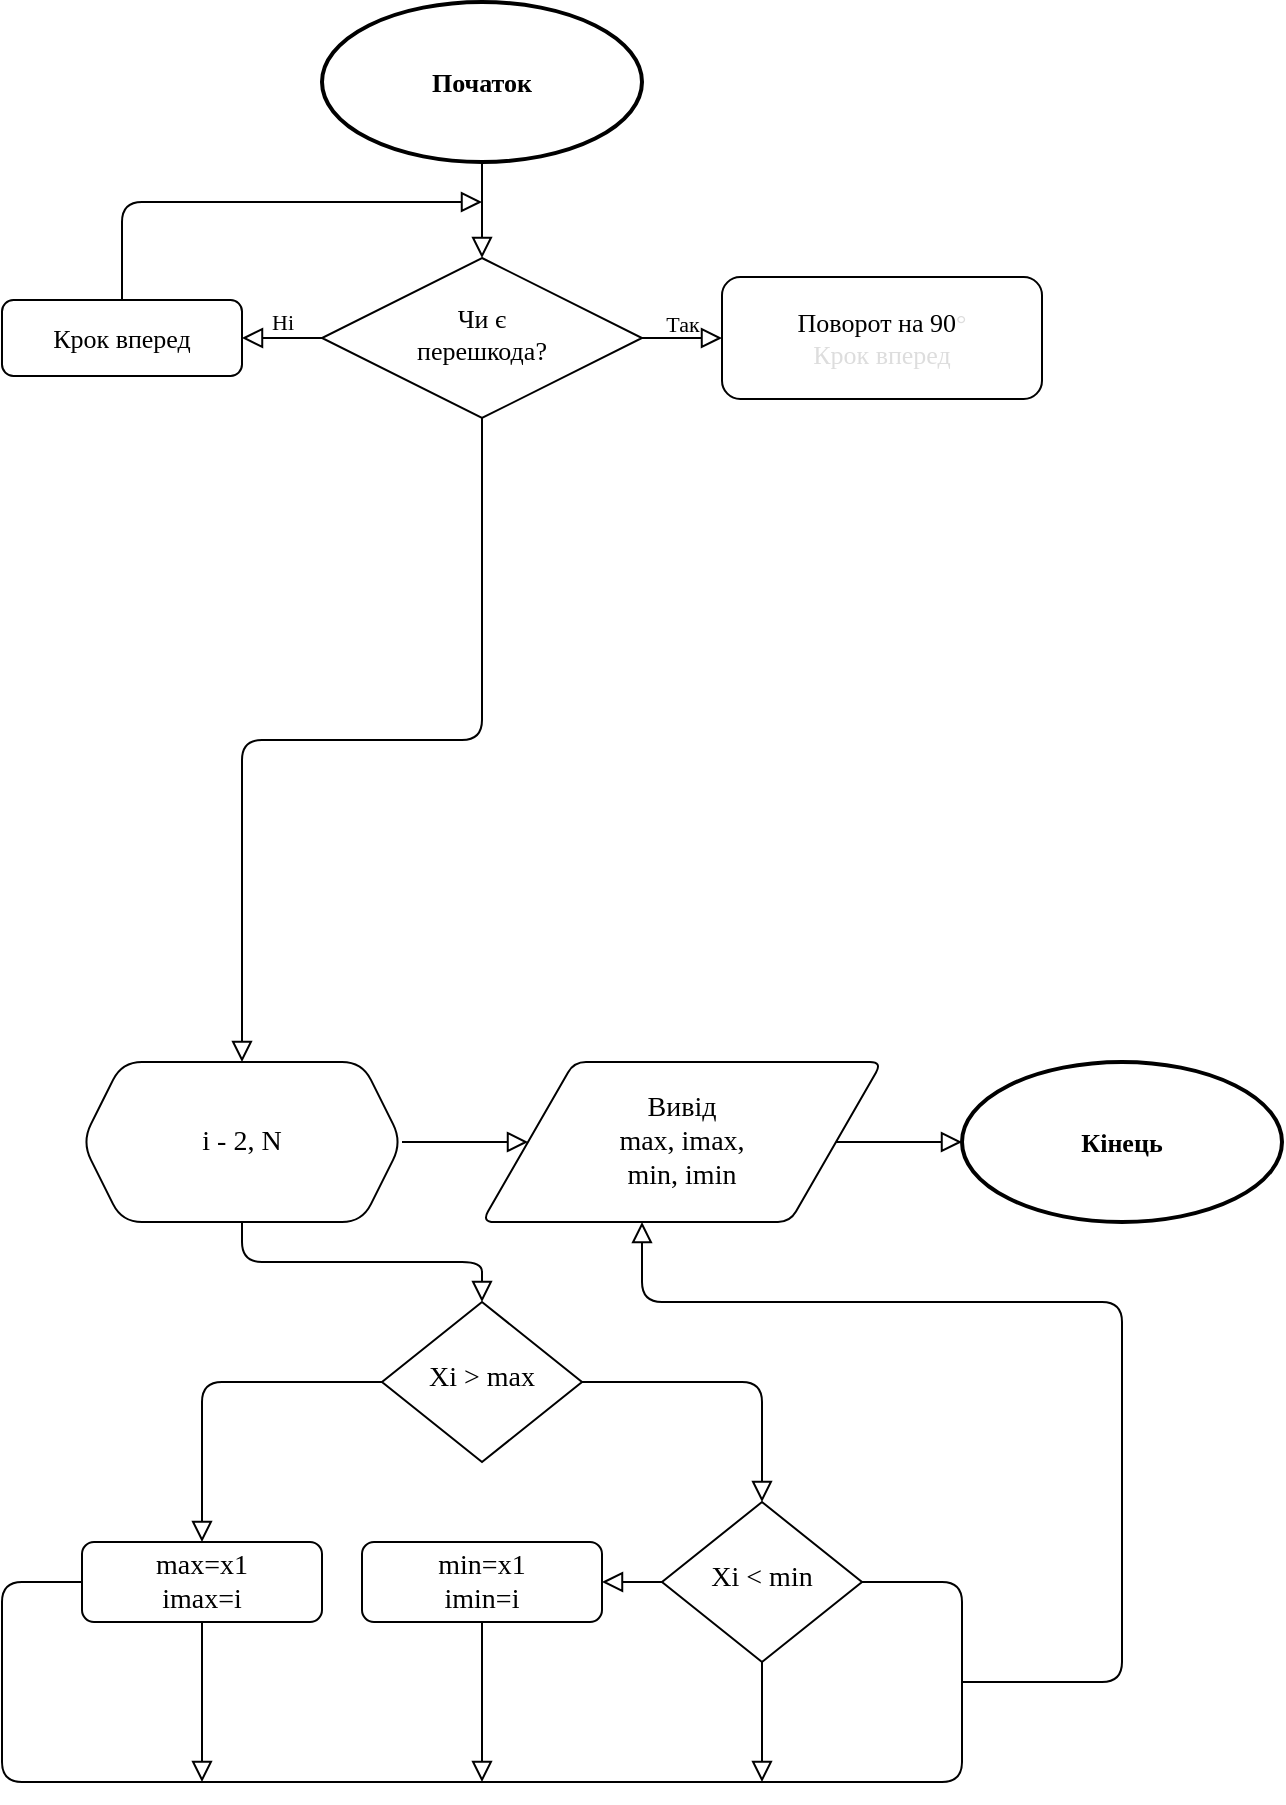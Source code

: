 <mxfile version="14.4.4" type="github">
  <diagram id="C5RBs43oDa-KdzZeNtuy" name="Page-1">
    <mxGraphModel dx="849" dy="442" grid="1" gridSize="10" guides="1" tooltips="1" connect="1" arrows="1" fold="1" page="1" pageScale="1" pageWidth="800" pageHeight="1000" math="0" shadow="0">
      <root>
        <mxCell id="WIyWlLk6GJQsqaUBKTNV-0" />
        <mxCell id="WIyWlLk6GJQsqaUBKTNV-1" parent="WIyWlLk6GJQsqaUBKTNV-0" />
        <mxCell id="WIyWlLk6GJQsqaUBKTNV-2" value="" style="rounded=1;html=1;jettySize=auto;orthogonalLoop=1;fontSize=11;endArrow=block;endFill=0;endSize=8;strokeWidth=1;shadow=0;labelBackgroundColor=none;edgeStyle=orthogonalEdgeStyle;entryX=0.5;entryY=0;entryDx=0;entryDy=0;exitX=0.5;exitY=1;exitDx=0;exitDy=0;" parent="WIyWlLk6GJQsqaUBKTNV-1" source="kT5KfvmVQ0m3QfQf7nbg-0" target="QRq6WLCsMnN_rYqQwL6p-9" edge="1">
          <mxGeometry relative="1" as="geometry" />
        </mxCell>
        <mxCell id="WIyWlLk6GJQsqaUBKTNV-3" value="&lt;font face=&quot;montserrat&quot; style=&quot;font-size: 13px&quot;&gt;Крок вперед&lt;/font&gt;" style="rounded=1;whiteSpace=wrap;html=1;fontSize=12;glass=0;strokeWidth=1;shadow=0;" parent="WIyWlLk6GJQsqaUBKTNV-1" vertex="1">
          <mxGeometry x="80" y="219" width="120" height="38" as="geometry" />
        </mxCell>
        <mxCell id="WIyWlLk6GJQsqaUBKTNV-4" value="" style="rounded=1;html=1;jettySize=auto;orthogonalLoop=1;fontSize=11;endArrow=block;endFill=0;endSize=8;strokeWidth=1;shadow=0;labelBackgroundColor=none;edgeStyle=orthogonalEdgeStyle;exitX=0.5;exitY=1;exitDx=0;exitDy=0;" parent="WIyWlLk6GJQsqaUBKTNV-1" source="QRq6WLCsMnN_rYqQwL6p-9" target="WIyWlLk6GJQsqaUBKTNV-10" edge="1">
          <mxGeometry y="20" relative="1" as="geometry">
            <mxPoint as="offset" />
          </mxGeometry>
        </mxCell>
        <mxCell id="WIyWlLk6GJQsqaUBKTNV-5" value="" style="edgeStyle=orthogonalEdgeStyle;rounded=0;html=1;jettySize=auto;orthogonalLoop=1;fontSize=11;endArrow=block;endFill=0;endSize=8;strokeWidth=1;shadow=0;labelBackgroundColor=none;exitX=1;exitY=0.5;exitDx=0;exitDy=0;entryX=0;entryY=0.5;entryDx=0;entryDy=0;" parent="WIyWlLk6GJQsqaUBKTNV-1" source="QRq6WLCsMnN_rYqQwL6p-9" target="QRq6WLCsMnN_rYqQwL6p-6" edge="1">
          <mxGeometry y="10" relative="1" as="geometry">
            <mxPoint as="offset" />
          </mxGeometry>
        </mxCell>
        <mxCell id="WIyWlLk6GJQsqaUBKTNV-8" value="" style="rounded=1;html=1;jettySize=auto;orthogonalLoop=1;fontSize=11;endArrow=block;endFill=0;endSize=8;strokeWidth=1;shadow=0;labelBackgroundColor=none;edgeStyle=orthogonalEdgeStyle;" parent="WIyWlLk6GJQsqaUBKTNV-1" source="WIyWlLk6GJQsqaUBKTNV-10" target="WIyWlLk6GJQsqaUBKTNV-11" edge="1">
          <mxGeometry x="-0.294" y="20" relative="1" as="geometry">
            <mxPoint as="offset" />
          </mxGeometry>
        </mxCell>
        <mxCell id="WIyWlLk6GJQsqaUBKTNV-9" value="" style="edgeStyle=orthogonalEdgeStyle;rounded=1;html=1;jettySize=auto;orthogonalLoop=1;fontSize=11;endArrow=block;endFill=0;endSize=8;strokeWidth=1;shadow=0;labelBackgroundColor=none;entryX=0.5;entryY=0;entryDx=0;entryDy=0;" parent="WIyWlLk6GJQsqaUBKTNV-1" source="WIyWlLk6GJQsqaUBKTNV-10" target="QRq6WLCsMnN_rYqQwL6p-17" edge="1">
          <mxGeometry y="10" relative="1" as="geometry">
            <mxPoint as="offset" />
          </mxGeometry>
        </mxCell>
        <mxCell id="WIyWlLk6GJQsqaUBKTNV-10" value="&lt;font face=&quot;montserrat&quot; data-font-src=&quot;https://fonts.googleapis.com/css?family=montserrat&quot; style=&quot;font-size: 14px&quot;&gt;Xi &amp;gt; max&lt;/font&gt;" style="rhombus;whiteSpace=wrap;html=1;shadow=0;fontFamily=Helvetica;fontSize=12;align=center;strokeWidth=1;spacing=6;spacingTop=-4;" parent="WIyWlLk6GJQsqaUBKTNV-1" vertex="1">
          <mxGeometry x="270" y="720" width="100" height="80" as="geometry" />
        </mxCell>
        <mxCell id="WIyWlLk6GJQsqaUBKTNV-11" value="&lt;font face=&quot;montserrat&quot; data-font-src=&quot;https://fonts.googleapis.com/css?family=montserrat&quot; style=&quot;font-size: 14px&quot;&gt;max=x1&lt;br&gt;imax=i&lt;br&gt;&lt;/font&gt;" style="rounded=1;whiteSpace=wrap;html=1;fontSize=12;glass=0;strokeWidth=1;shadow=0;" parent="WIyWlLk6GJQsqaUBKTNV-1" vertex="1">
          <mxGeometry x="120" y="840" width="120" height="40" as="geometry" />
        </mxCell>
        <mxCell id="QRq6WLCsMnN_rYqQwL6p-1" value="&lt;h4&gt;&lt;font face=&quot;montserrat&quot; data-font-src=&quot;https://fonts.googleapis.com/css?family=montserrat&quot; style=&quot;font-size: 13px&quot;&gt;Початок&lt;/font&gt;&lt;/h4&gt;" style="strokeWidth=2;html=1;shape=mxgraph.flowchart.start_1;whiteSpace=wrap;" parent="WIyWlLk6GJQsqaUBKTNV-1" vertex="1">
          <mxGeometry x="240" y="70" width="160" height="80" as="geometry" />
        </mxCell>
        <mxCell id="QRq6WLCsMnN_rYqQwL6p-3" value="" style="rounded=0;html=1;jettySize=auto;orthogonalLoop=1;fontSize=11;endArrow=block;endFill=0;endSize=8;strokeWidth=1;shadow=0;labelBackgroundColor=none;edgeStyle=orthogonalEdgeStyle;exitX=0.5;exitY=1;exitDx=0;exitDy=0;exitPerimeter=0;entryX=0.5;entryY=0;entryDx=0;entryDy=0;" parent="WIyWlLk6GJQsqaUBKTNV-1" source="QRq6WLCsMnN_rYqQwL6p-1" target="kT5KfvmVQ0m3QfQf7nbg-0" edge="1">
          <mxGeometry relative="1" as="geometry">
            <mxPoint x="390" y="190" as="sourcePoint" />
            <mxPoint x="320" y="200" as="targetPoint" />
          </mxGeometry>
        </mxCell>
        <mxCell id="QRq6WLCsMnN_rYqQwL6p-6" value="&lt;font style=&quot;font-size: 14px&quot; face=&quot;montserrat&quot; data-font-src=&quot;https://fonts.googleapis.com/css?family=montserrat&quot;&gt;Вивід&lt;br&gt;max, imax,&lt;br&gt;min, imin&lt;/font&gt;" style="shape=parallelogram;html=1;strokeWidth=1;perimeter=parallelogramPerimeter;whiteSpace=wrap;rounded=1;arcSize=12;size=0.23;" parent="WIyWlLk6GJQsqaUBKTNV-1" vertex="1">
          <mxGeometry x="320" y="600" width="200" height="80" as="geometry" />
        </mxCell>
        <mxCell id="QRq6WLCsMnN_rYqQwL6p-9" value="&lt;font face=&quot;montserrat&quot; data-font-src=&quot;https://fonts.googleapis.com/css?family=montserrat&quot; style=&quot;font-size: 14px&quot;&gt;i - 2, N&lt;/font&gt;" style="shape=hexagon;perimeter=hexagonPerimeter2;whiteSpace=wrap;html=1;fixedSize=1;strokeWidth=1;rounded=1;shadow=0;sketch=0;" parent="WIyWlLk6GJQsqaUBKTNV-1" vertex="1">
          <mxGeometry x="120" y="600" width="160" height="80" as="geometry" />
        </mxCell>
        <mxCell id="QRq6WLCsMnN_rYqQwL6p-10" value="&lt;font face=&quot;montserrat&quot; data-font-src=&quot;https://fonts.googleapis.com/css?family=montserrat&quot; style=&quot;font-size: 14px&quot;&gt;min=x1&lt;br&gt;imin=i&lt;br&gt;&lt;/font&gt;" style="rounded=1;whiteSpace=wrap;html=1;fontSize=12;glass=0;strokeWidth=1;shadow=0;" parent="WIyWlLk6GJQsqaUBKTNV-1" vertex="1">
          <mxGeometry x="260" y="840" width="120" height="40" as="geometry" />
        </mxCell>
        <mxCell id="QRq6WLCsMnN_rYqQwL6p-12" value="" style="edgeStyle=orthogonalEdgeStyle;rounded=0;html=1;jettySize=auto;orthogonalLoop=1;fontSize=11;endArrow=block;endFill=0;endSize=8;strokeWidth=1;shadow=0;labelBackgroundColor=none;exitX=0;exitY=0.5;exitDx=0;exitDy=0;entryX=1;entryY=0.5;entryDx=0;entryDy=0;" parent="WIyWlLk6GJQsqaUBKTNV-1" source="QRq6WLCsMnN_rYqQwL6p-17" target="QRq6WLCsMnN_rYqQwL6p-10" edge="1">
          <mxGeometry y="10" relative="1" as="geometry">
            <mxPoint as="offset" />
            <mxPoint x="420.06" y="650" as="sourcePoint" />
            <mxPoint x="500.76" y="650" as="targetPoint" />
          </mxGeometry>
        </mxCell>
        <mxCell id="QRq6WLCsMnN_rYqQwL6p-13" value="" style="edgeStyle=orthogonalEdgeStyle;html=1;jettySize=auto;orthogonalLoop=1;fontSize=11;endArrow=none;endFill=0;endSize=8;strokeWidth=1;shadow=0;labelBackgroundColor=none;exitX=0;exitY=0.5;exitDx=0;exitDy=0;entryX=1;entryY=0.5;entryDx=0;entryDy=0;rounded=1;startArrow=none;startFill=0;" parent="WIyWlLk6GJQsqaUBKTNV-1" source="WIyWlLk6GJQsqaUBKTNV-11" target="QRq6WLCsMnN_rYqQwL6p-17" edge="1">
          <mxGeometry y="10" relative="1" as="geometry">
            <mxPoint as="offset" />
            <mxPoint x="440.06" y="870.0" as="sourcePoint" />
            <mxPoint x="540.06" y="950" as="targetPoint" />
            <Array as="points">
              <mxPoint x="80" y="860" />
              <mxPoint x="80" y="960" />
              <mxPoint x="560" y="960" />
              <mxPoint x="560" y="860" />
            </Array>
          </mxGeometry>
        </mxCell>
        <mxCell id="QRq6WLCsMnN_rYqQwL6p-14" value="" style="edgeStyle=orthogonalEdgeStyle;rounded=1;html=1;jettySize=auto;orthogonalLoop=1;fontSize=11;endArrow=block;endFill=0;endSize=8;strokeWidth=1;shadow=0;labelBackgroundColor=none;exitX=0.5;exitY=1;exitDx=0;exitDy=0;" parent="WIyWlLk6GJQsqaUBKTNV-1" source="QRq6WLCsMnN_rYqQwL6p-10" edge="1">
          <mxGeometry y="10" relative="1" as="geometry">
            <mxPoint as="offset" />
            <mxPoint x="330.06" y="920" as="sourcePoint" />
            <mxPoint x="320" y="960" as="targetPoint" />
            <Array as="points">
              <mxPoint x="320" y="960" />
            </Array>
          </mxGeometry>
        </mxCell>
        <mxCell id="QRq6WLCsMnN_rYqQwL6p-15" value="" style="edgeStyle=orthogonalEdgeStyle;rounded=1;html=1;jettySize=auto;orthogonalLoop=1;fontSize=11;endArrow=block;endFill=0;endSize=8;strokeWidth=1;shadow=0;labelBackgroundColor=none;exitX=0.5;exitY=1;exitDx=0;exitDy=0;" parent="WIyWlLk6GJQsqaUBKTNV-1" source="WIyWlLk6GJQsqaUBKTNV-11" edge="1">
          <mxGeometry y="10" relative="1" as="geometry">
            <mxPoint as="offset" />
            <mxPoint x="169.56" y="920" as="sourcePoint" />
            <mxPoint x="180" y="960" as="targetPoint" />
            <Array as="points">
              <mxPoint x="180" y="960" />
            </Array>
          </mxGeometry>
        </mxCell>
        <mxCell id="QRq6WLCsMnN_rYqQwL6p-16" value="" style="edgeStyle=orthogonalEdgeStyle;rounded=0;html=1;jettySize=auto;orthogonalLoop=1;fontSize=11;endArrow=block;endFill=0;endSize=8;strokeWidth=1;shadow=0;labelBackgroundColor=none;exitX=0.5;exitY=1;exitDx=0;exitDy=0;" parent="WIyWlLk6GJQsqaUBKTNV-1" source="QRq6WLCsMnN_rYqQwL6p-17" edge="1">
          <mxGeometry y="10" relative="1" as="geometry">
            <mxPoint as="offset" />
            <mxPoint x="460.06" y="890" as="sourcePoint" />
            <mxPoint x="460" y="960" as="targetPoint" />
            <Array as="points">
              <mxPoint x="460" y="960" />
            </Array>
          </mxGeometry>
        </mxCell>
        <mxCell id="QRq6WLCsMnN_rYqQwL6p-17" value="&lt;span style=&quot;font-family: &amp;#34;montserrat&amp;#34; ; font-size: 14px&quot;&gt;Xi &amp;lt; min&lt;/span&gt;" style="rhombus;whiteSpace=wrap;html=1;shadow=0;fontFamily=Helvetica;fontSize=12;align=center;strokeWidth=1;spacing=6;spacingTop=-4;" parent="WIyWlLk6GJQsqaUBKTNV-1" vertex="1">
          <mxGeometry x="410" y="820" width="100" height="80" as="geometry" />
        </mxCell>
        <mxCell id="QRq6WLCsMnN_rYqQwL6p-20" value="&lt;h4&gt;&lt;font face=&quot;montserrat&quot;&gt;&lt;span style=&quot;font-size: 13px&quot;&gt;Кінець&lt;/span&gt;&lt;/font&gt;&lt;/h4&gt;" style="strokeWidth=2;html=1;shape=mxgraph.flowchart.start_1;whiteSpace=wrap;" parent="WIyWlLk6GJQsqaUBKTNV-1" vertex="1">
          <mxGeometry x="560" y="600" width="160" height="80" as="geometry" />
        </mxCell>
        <mxCell id="QRq6WLCsMnN_rYqQwL6p-21" value="" style="edgeStyle=orthogonalEdgeStyle;rounded=0;html=1;jettySize=auto;orthogonalLoop=1;fontSize=11;endArrow=block;endFill=0;endSize=8;strokeWidth=1;shadow=0;labelBackgroundColor=none;exitX=1;exitY=0.5;exitDx=0;exitDy=0;" parent="WIyWlLk6GJQsqaUBKTNV-1" source="QRq6WLCsMnN_rYqQwL6p-6" target="QRq6WLCsMnN_rYqQwL6p-20" edge="1">
          <mxGeometry y="10" relative="1" as="geometry">
            <mxPoint as="offset" />
            <mxPoint x="310.0" y="650" as="sourcePoint" />
            <mxPoint x="370.7" y="650" as="targetPoint" />
          </mxGeometry>
        </mxCell>
        <mxCell id="QRq6WLCsMnN_rYqQwL6p-22" value="" style="edgeStyle=orthogonalEdgeStyle;rounded=1;html=1;jettySize=auto;orthogonalLoop=1;fontSize=11;endArrow=block;endFill=0;endSize=8;strokeWidth=1;shadow=0;labelBackgroundColor=none;" parent="WIyWlLk6GJQsqaUBKTNV-1" edge="1">
          <mxGeometry y="10" relative="1" as="geometry">
            <mxPoint as="offset" />
            <mxPoint x="560" y="910" as="sourcePoint" />
            <mxPoint x="400" y="680" as="targetPoint" />
            <Array as="points">
              <mxPoint x="560" y="910" />
              <mxPoint x="640" y="910" />
              <mxPoint x="640" y="720" />
              <mxPoint x="400" y="720" />
            </Array>
          </mxGeometry>
        </mxCell>
        <mxCell id="kT5KfvmVQ0m3QfQf7nbg-0" value="&lt;font face=&quot;montserrat&quot; data-font-src=&quot;https://fonts.googleapis.com/css?family=montserrat&quot; style=&quot;font-size: 13px&quot;&gt;Чи є &lt;br&gt;перешкода?&lt;/font&gt;" style="rhombus;whiteSpace=wrap;html=1;shadow=0;fontFamily=Helvetica;fontSize=12;align=center;strokeWidth=1;spacing=6;spacingTop=-4;" parent="WIyWlLk6GJQsqaUBKTNV-1" vertex="1">
          <mxGeometry x="240" y="198" width="160" height="80" as="geometry" />
        </mxCell>
        <mxCell id="kT5KfvmVQ0m3QfQf7nbg-2" value="Ні" style="rounded=0;html=1;jettySize=auto;orthogonalLoop=1;fontSize=11;endArrow=block;endFill=0;endSize=8;strokeWidth=1;shadow=0;labelBackgroundColor=none;edgeStyle=orthogonalEdgeStyle;exitX=0;exitY=0.5;exitDx=0;exitDy=0;entryX=1;entryY=0.5;entryDx=0;entryDy=0;fontFamily=montserrat;fontSource=https%3A%2F%2Ffonts.googleapis.com%2Fcss%3Ffamily%3Dmontserrat;" parent="WIyWlLk6GJQsqaUBKTNV-1" source="kT5KfvmVQ0m3QfQf7nbg-0" target="WIyWlLk6GJQsqaUBKTNV-3" edge="1">
          <mxGeometry y="-8" relative="1" as="geometry">
            <mxPoint x="330" y="170" as="sourcePoint" />
            <mxPoint x="330" y="208" as="targetPoint" />
            <mxPoint as="offset" />
          </mxGeometry>
        </mxCell>
        <mxCell id="-O6FgKp2v_EAUCKMPQ80-0" value="" style="rounded=1;html=1;jettySize=auto;orthogonalLoop=1;fontSize=11;endArrow=block;endFill=0;endSize=8;strokeWidth=1;shadow=0;labelBackgroundColor=none;edgeStyle=orthogonalEdgeStyle;exitX=0.5;exitY=0;exitDx=0;exitDy=0;" edge="1" parent="WIyWlLk6GJQsqaUBKTNV-1" source="WIyWlLk6GJQsqaUBKTNV-3">
          <mxGeometry relative="1" as="geometry">
            <mxPoint x="330" y="288" as="sourcePoint" />
            <mxPoint x="320" y="170" as="targetPoint" />
            <Array as="points">
              <mxPoint x="140" y="170" />
              <mxPoint x="320" y="170" />
            </Array>
          </mxGeometry>
        </mxCell>
        <mxCell id="-O6FgKp2v_EAUCKMPQ80-3" value="Так" style="rounded=0;html=1;jettySize=auto;orthogonalLoop=1;fontSize=11;endArrow=block;endFill=0;endSize=8;strokeWidth=1;shadow=0;labelBackgroundColor=none;edgeStyle=orthogonalEdgeStyle;exitX=1;exitY=0.5;exitDx=0;exitDy=0;fontFamily=montserrat;fontSource=https%3A%2F%2Ffonts.googleapis.com%2Fcss%3Ffamily%3Dmontserrat;" edge="1" parent="WIyWlLk6GJQsqaUBKTNV-1" source="kT5KfvmVQ0m3QfQf7nbg-0">
          <mxGeometry y="8" relative="1" as="geometry">
            <mxPoint x="250" y="248" as="sourcePoint" />
            <mxPoint x="440" y="238" as="targetPoint" />
            <mxPoint as="offset" />
          </mxGeometry>
        </mxCell>
        <mxCell id="-O6FgKp2v_EAUCKMPQ80-4" value="&lt;font face=&quot;montserrat&quot; style=&quot;font-size: 13px&quot; data-font-src=&quot;https://fonts.googleapis.com/css?family=montserrat&quot;&gt;Поворот на 90&lt;/font&gt;&lt;span style=&quot;color: rgb(221 , 221 , 221) ; text-align: left ; font-size: 13px&quot;&gt;&lt;font style=&quot;font-size: 13px&quot; face=&quot;montserrat&quot; data-font-src=&quot;https://fonts.googleapis.com/css?family=montserrat&quot;&gt;°&lt;br&gt;Крок вперед&lt;/font&gt;&lt;br&gt;&lt;/span&gt;" style="rounded=1;whiteSpace=wrap;html=1;fontSize=12;glass=0;strokeWidth=1;shadow=0;" vertex="1" parent="WIyWlLk6GJQsqaUBKTNV-1">
          <mxGeometry x="440" y="207.5" width="160" height="61" as="geometry" />
        </mxCell>
      </root>
    </mxGraphModel>
  </diagram>
</mxfile>
